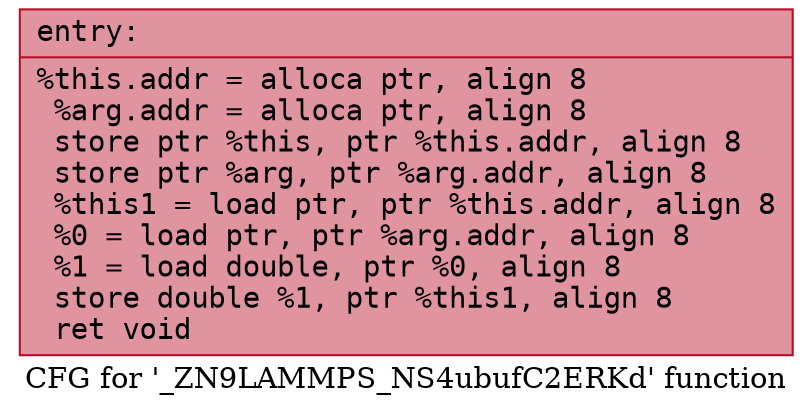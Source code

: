 digraph "CFG for '_ZN9LAMMPS_NS4ubufC2ERKd' function" {
	label="CFG for '_ZN9LAMMPS_NS4ubufC2ERKd' function";

	Node0x55bab64702c0 [shape=record,color="#b70d28ff", style=filled, fillcolor="#b70d2870" fontname="Courier",label="{entry:\l|  %this.addr = alloca ptr, align 8\l  %arg.addr = alloca ptr, align 8\l  store ptr %this, ptr %this.addr, align 8\l  store ptr %arg, ptr %arg.addr, align 8\l  %this1 = load ptr, ptr %this.addr, align 8\l  %0 = load ptr, ptr %arg.addr, align 8\l  %1 = load double, ptr %0, align 8\l  store double %1, ptr %this1, align 8\l  ret void\l}"];
}
